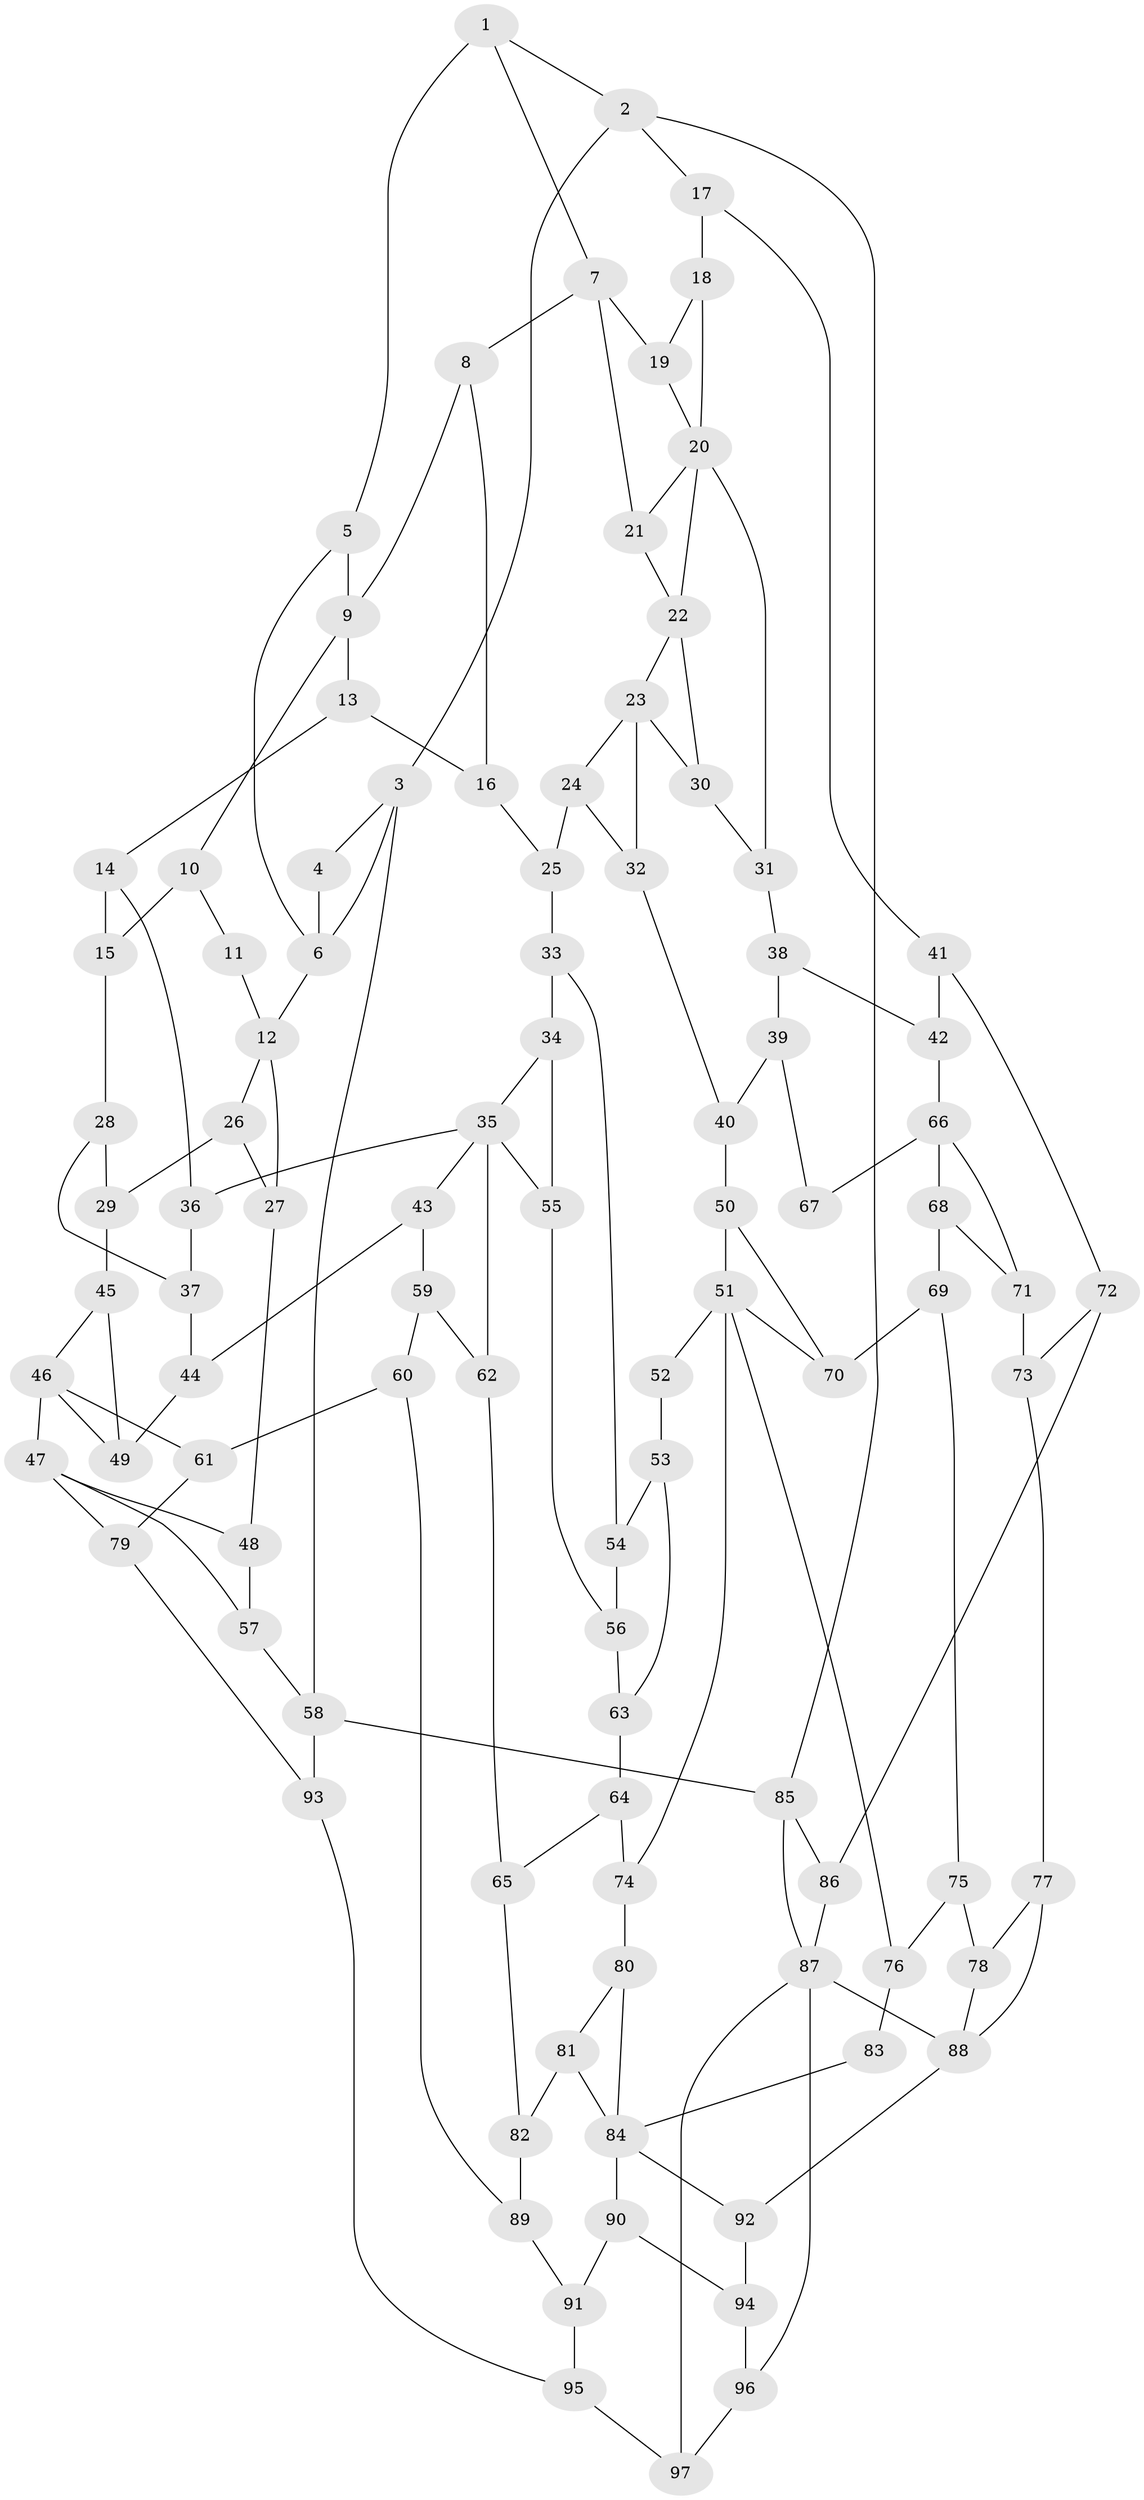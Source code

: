 // original degree distribution, {3: 0.036231884057971016, 4: 0.2391304347826087, 6: 0.26811594202898553, 5: 0.45652173913043476}
// Generated by graph-tools (version 1.1) at 2025/54/03/04/25 22:54:49]
// undirected, 97 vertices, 155 edges
graph export_dot {
  node [color=gray90,style=filled];
  1;
  2;
  3;
  4;
  5;
  6;
  7;
  8;
  9;
  10;
  11;
  12;
  13;
  14;
  15;
  16;
  17;
  18;
  19;
  20;
  21;
  22;
  23;
  24;
  25;
  26;
  27;
  28;
  29;
  30;
  31;
  32;
  33;
  34;
  35;
  36;
  37;
  38;
  39;
  40;
  41;
  42;
  43;
  44;
  45;
  46;
  47;
  48;
  49;
  50;
  51;
  52;
  53;
  54;
  55;
  56;
  57;
  58;
  59;
  60;
  61;
  62;
  63;
  64;
  65;
  66;
  67;
  68;
  69;
  70;
  71;
  72;
  73;
  74;
  75;
  76;
  77;
  78;
  79;
  80;
  81;
  82;
  83;
  84;
  85;
  86;
  87;
  88;
  89;
  90;
  91;
  92;
  93;
  94;
  95;
  96;
  97;
  1 -- 2 [weight=1.0];
  1 -- 5 [weight=1.0];
  1 -- 7 [weight=2.0];
  2 -- 3 [weight=1.0];
  2 -- 17 [weight=1.0];
  2 -- 85 [weight=1.0];
  3 -- 4 [weight=1.0];
  3 -- 6 [weight=1.0];
  3 -- 58 [weight=1.0];
  4 -- 6 [weight=1.0];
  5 -- 6 [weight=1.0];
  5 -- 9 [weight=1.0];
  6 -- 12 [weight=2.0];
  7 -- 8 [weight=2.0];
  7 -- 19 [weight=1.0];
  7 -- 21 [weight=1.0];
  8 -- 9 [weight=1.0];
  8 -- 16 [weight=1.0];
  9 -- 10 [weight=1.0];
  9 -- 13 [weight=1.0];
  10 -- 11 [weight=1.0];
  10 -- 15 [weight=1.0];
  11 -- 12 [weight=2.0];
  12 -- 26 [weight=1.0];
  12 -- 27 [weight=1.0];
  13 -- 14 [weight=1.0];
  13 -- 16 [weight=1.0];
  14 -- 15 [weight=1.0];
  14 -- 36 [weight=1.0];
  15 -- 28 [weight=1.0];
  16 -- 25 [weight=1.0];
  17 -- 18 [weight=1.0];
  17 -- 41 [weight=1.0];
  18 -- 19 [weight=1.0];
  18 -- 20 [weight=1.0];
  19 -- 20 [weight=1.0];
  20 -- 21 [weight=1.0];
  20 -- 22 [weight=1.0];
  20 -- 31 [weight=1.0];
  21 -- 22 [weight=1.0];
  22 -- 23 [weight=1.0];
  22 -- 30 [weight=1.0];
  23 -- 24 [weight=1.0];
  23 -- 30 [weight=1.0];
  23 -- 32 [weight=1.0];
  24 -- 25 [weight=1.0];
  24 -- 32 [weight=1.0];
  25 -- 33 [weight=1.0];
  26 -- 27 [weight=1.0];
  26 -- 29 [weight=1.0];
  27 -- 48 [weight=1.0];
  28 -- 29 [weight=1.0];
  28 -- 37 [weight=1.0];
  29 -- 45 [weight=1.0];
  30 -- 31 [weight=1.0];
  31 -- 38 [weight=1.0];
  32 -- 40 [weight=1.0];
  33 -- 34 [weight=1.0];
  33 -- 54 [weight=1.0];
  34 -- 35 [weight=1.0];
  34 -- 55 [weight=1.0];
  35 -- 36 [weight=1.0];
  35 -- 43 [weight=1.0];
  35 -- 55 [weight=1.0];
  35 -- 62 [weight=2.0];
  36 -- 37 [weight=1.0];
  37 -- 44 [weight=1.0];
  38 -- 39 [weight=1.0];
  38 -- 42 [weight=1.0];
  39 -- 40 [weight=1.0];
  39 -- 67 [weight=1.0];
  40 -- 50 [weight=1.0];
  41 -- 42 [weight=1.0];
  41 -- 72 [weight=1.0];
  42 -- 66 [weight=1.0];
  43 -- 44 [weight=1.0];
  43 -- 59 [weight=1.0];
  44 -- 49 [weight=1.0];
  45 -- 46 [weight=1.0];
  45 -- 49 [weight=1.0];
  46 -- 47 [weight=3.0];
  46 -- 49 [weight=1.0];
  46 -- 61 [weight=1.0];
  47 -- 48 [weight=1.0];
  47 -- 57 [weight=1.0];
  47 -- 79 [weight=1.0];
  48 -- 57 [weight=1.0];
  50 -- 51 [weight=1.0];
  50 -- 70 [weight=1.0];
  51 -- 52 [weight=2.0];
  51 -- 70 [weight=1.0];
  51 -- 74 [weight=1.0];
  51 -- 76 [weight=1.0];
  52 -- 53 [weight=1.0];
  53 -- 54 [weight=1.0];
  53 -- 63 [weight=1.0];
  54 -- 56 [weight=1.0];
  55 -- 56 [weight=1.0];
  56 -- 63 [weight=1.0];
  57 -- 58 [weight=1.0];
  58 -- 85 [weight=1.0];
  58 -- 93 [weight=1.0];
  59 -- 60 [weight=1.0];
  59 -- 62 [weight=1.0];
  60 -- 61 [weight=1.0];
  60 -- 89 [weight=1.0];
  61 -- 79 [weight=1.0];
  62 -- 65 [weight=1.0];
  63 -- 64 [weight=1.0];
  64 -- 65 [weight=1.0];
  64 -- 74 [weight=1.0];
  65 -- 82 [weight=1.0];
  66 -- 67 [weight=1.0];
  66 -- 68 [weight=1.0];
  66 -- 71 [weight=1.0];
  68 -- 69 [weight=1.0];
  68 -- 71 [weight=1.0];
  69 -- 70 [weight=1.0];
  69 -- 75 [weight=1.0];
  71 -- 73 [weight=1.0];
  72 -- 73 [weight=1.0];
  72 -- 86 [weight=1.0];
  73 -- 77 [weight=1.0];
  74 -- 80 [weight=1.0];
  75 -- 76 [weight=1.0];
  75 -- 78 [weight=1.0];
  76 -- 83 [weight=1.0];
  77 -- 78 [weight=1.0];
  77 -- 88 [weight=1.0];
  78 -- 88 [weight=1.0];
  79 -- 93 [weight=1.0];
  80 -- 81 [weight=1.0];
  80 -- 84 [weight=1.0];
  81 -- 82 [weight=1.0];
  81 -- 84 [weight=1.0];
  82 -- 89 [weight=1.0];
  83 -- 84 [weight=2.0];
  84 -- 90 [weight=1.0];
  84 -- 92 [weight=1.0];
  85 -- 86 [weight=1.0];
  85 -- 87 [weight=1.0];
  86 -- 87 [weight=1.0];
  87 -- 88 [weight=2.0];
  87 -- 96 [weight=1.0];
  87 -- 97 [weight=1.0];
  88 -- 92 [weight=1.0];
  89 -- 91 [weight=1.0];
  90 -- 91 [weight=1.0];
  90 -- 94 [weight=1.0];
  91 -- 95 [weight=1.0];
  92 -- 94 [weight=1.0];
  93 -- 95 [weight=1.0];
  94 -- 96 [weight=1.0];
  95 -- 97 [weight=1.0];
  96 -- 97 [weight=1.0];
}
